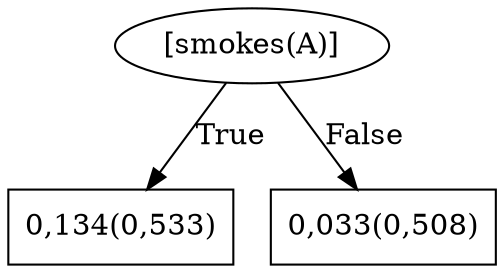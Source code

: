 digraph G{ 
1[label = "[smokes(A)]"];
1 -> 2[label="True"];
1 -> 3[label="False"];
2[shape = box,label = "0,134(0,533)"];
3[shape = box,label = "0,033(0,508)"];
}
